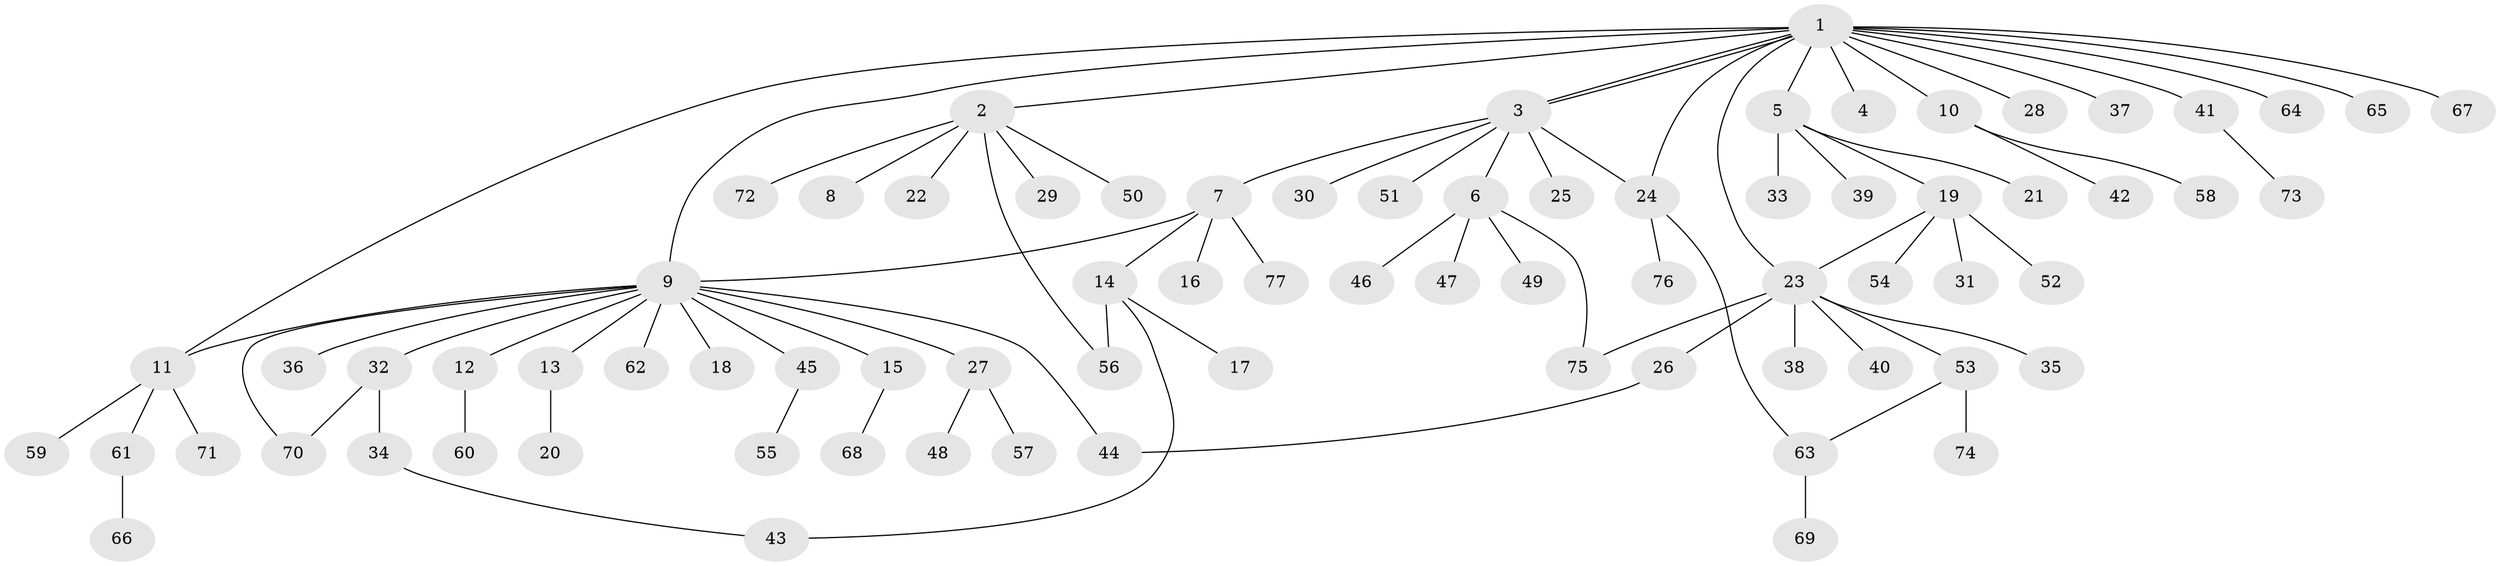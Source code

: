 // coarse degree distribution, {18: 0.016666666666666666, 7: 0.05, 1: 0.6333333333333333, 4: 0.03333333333333333, 13: 0.016666666666666666, 2: 0.2, 10: 0.016666666666666666, 3: 0.03333333333333333}
// Generated by graph-tools (version 1.1) at 2025/41/03/06/25 10:41:47]
// undirected, 77 vertices, 87 edges
graph export_dot {
graph [start="1"]
  node [color=gray90,style=filled];
  1;
  2;
  3;
  4;
  5;
  6;
  7;
  8;
  9;
  10;
  11;
  12;
  13;
  14;
  15;
  16;
  17;
  18;
  19;
  20;
  21;
  22;
  23;
  24;
  25;
  26;
  27;
  28;
  29;
  30;
  31;
  32;
  33;
  34;
  35;
  36;
  37;
  38;
  39;
  40;
  41;
  42;
  43;
  44;
  45;
  46;
  47;
  48;
  49;
  50;
  51;
  52;
  53;
  54;
  55;
  56;
  57;
  58;
  59;
  60;
  61;
  62;
  63;
  64;
  65;
  66;
  67;
  68;
  69;
  70;
  71;
  72;
  73;
  74;
  75;
  76;
  77;
  1 -- 2;
  1 -- 3;
  1 -- 3;
  1 -- 4;
  1 -- 5;
  1 -- 9;
  1 -- 10;
  1 -- 11;
  1 -- 23;
  1 -- 24;
  1 -- 28;
  1 -- 37;
  1 -- 41;
  1 -- 64;
  1 -- 65;
  1 -- 67;
  2 -- 8;
  2 -- 22;
  2 -- 29;
  2 -- 50;
  2 -- 56;
  2 -- 72;
  3 -- 6;
  3 -- 7;
  3 -- 24;
  3 -- 25;
  3 -- 30;
  3 -- 51;
  5 -- 19;
  5 -- 21;
  5 -- 33;
  5 -- 39;
  6 -- 46;
  6 -- 47;
  6 -- 49;
  6 -- 75;
  7 -- 9;
  7 -- 14;
  7 -- 16;
  7 -- 77;
  9 -- 11;
  9 -- 12;
  9 -- 13;
  9 -- 15;
  9 -- 18;
  9 -- 27;
  9 -- 32;
  9 -- 36;
  9 -- 44;
  9 -- 45;
  9 -- 62;
  9 -- 70;
  10 -- 42;
  10 -- 58;
  11 -- 59;
  11 -- 61;
  11 -- 71;
  12 -- 60;
  13 -- 20;
  14 -- 17;
  14 -- 43;
  14 -- 56;
  15 -- 68;
  19 -- 23;
  19 -- 31;
  19 -- 52;
  19 -- 54;
  23 -- 26;
  23 -- 35;
  23 -- 38;
  23 -- 40;
  23 -- 53;
  23 -- 75;
  24 -- 63;
  24 -- 76;
  26 -- 44;
  27 -- 48;
  27 -- 57;
  32 -- 34;
  32 -- 70;
  34 -- 43;
  41 -- 73;
  45 -- 55;
  53 -- 63;
  53 -- 74;
  61 -- 66;
  63 -- 69;
}
